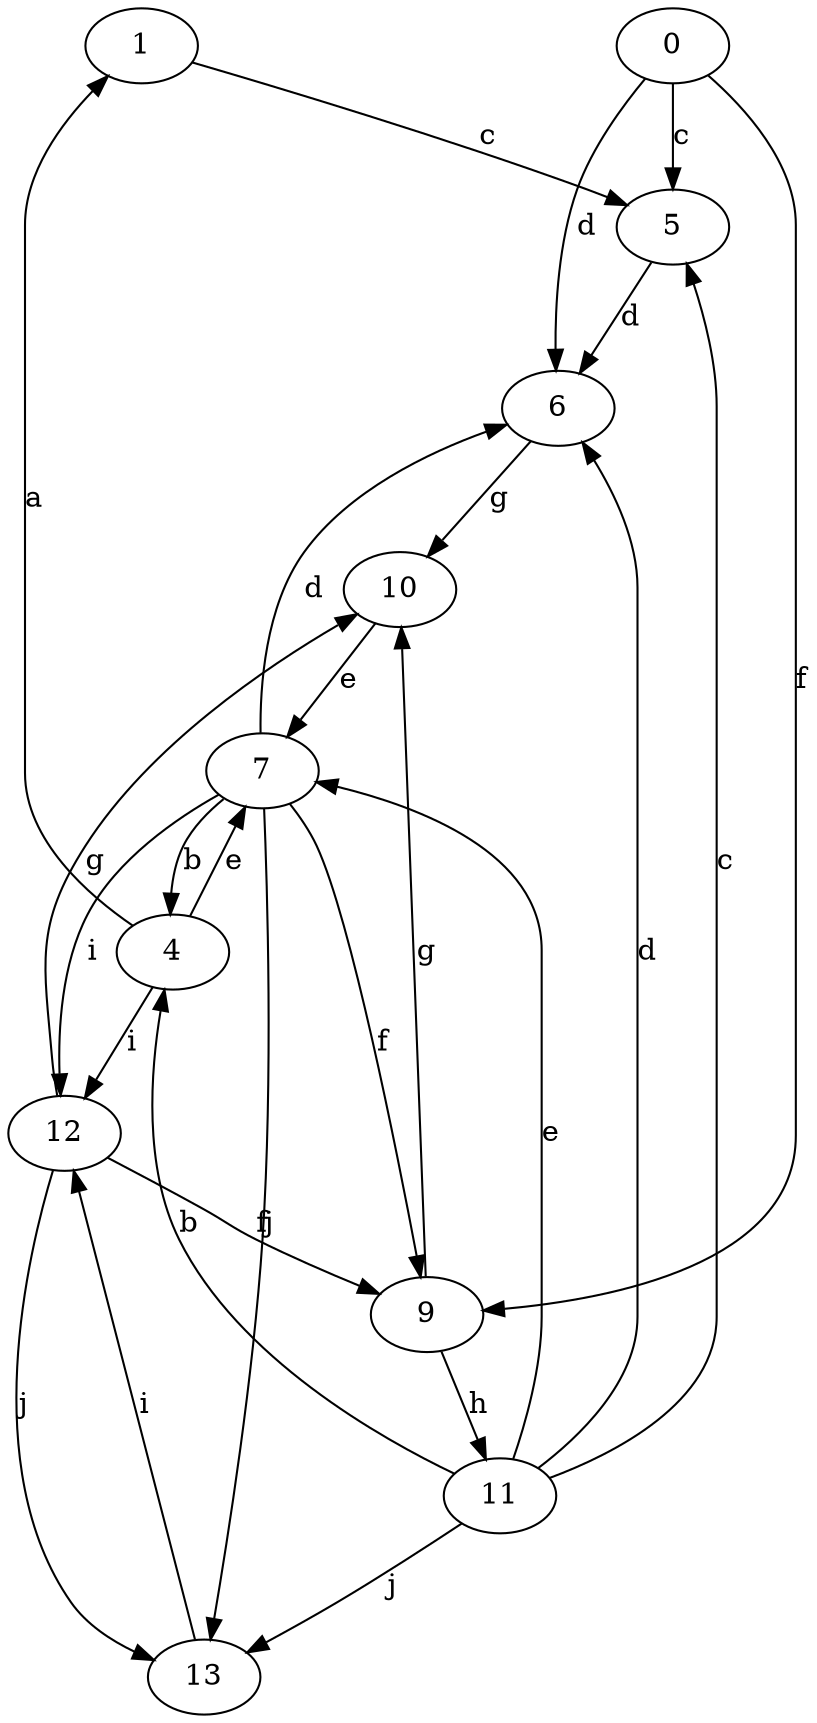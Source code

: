 strict digraph  {
1;
4;
5;
6;
7;
0;
9;
10;
11;
12;
13;
1 -> 5  [label=c];
4 -> 1  [label=a];
4 -> 7  [label=e];
4 -> 12  [label=i];
5 -> 6  [label=d];
6 -> 10  [label=g];
7 -> 4  [label=b];
7 -> 6  [label=d];
7 -> 9  [label=f];
7 -> 12  [label=i];
7 -> 13  [label=j];
0 -> 5  [label=c];
0 -> 6  [label=d];
0 -> 9  [label=f];
9 -> 10  [label=g];
9 -> 11  [label=h];
10 -> 7  [label=e];
11 -> 4  [label=b];
11 -> 5  [label=c];
11 -> 6  [label=d];
11 -> 7  [label=e];
11 -> 13  [label=j];
12 -> 9  [label=f];
12 -> 10  [label=g];
12 -> 13  [label=j];
13 -> 12  [label=i];
}
